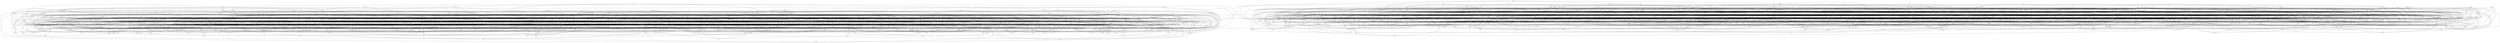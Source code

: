 strict graph Diagram {
qtf -- {xjk}
hqq -- {zqg,fhv,rkr,kgm,mfk,gzl}
xmp -- {bvj}
bph -- {tjs,cbv,kjp}
lxr -- {rpt,sht,ckx}
klg -- {clv,lql,lht}
sjl -- {ghv,dqv}
zfg -- {pql}
nzq -- {grq}
hmp -- {lsh,mht,zmq,xbt,qhl}
rfv -- {hth,jlj,mst,pkh}
xzq -- {pcj}
hmt -- {krb,dgp}
bkk -- {jsf}
pxz -- {spk,fxr}
pjc -- {vpl,sjk}
lvd -- {cnm,qzd}
tdm -- {qhm}
nrq -- {thg,qjf,dgr}
qgp -- {lgg,qnb,gcb,sbs}
zmp -- {xdn}
cjp -- {zzt,dtg,rvq}
tzd -- {xxl,szf}
rvc -- {gtc}
ztn -- {bsq}
jkv -- {vkn,tnq}
jss -- {prg}
htc -- {rhb}
jzx -- {qst,qkp}
zjj -- {thg}
xrs -- {zmt,rkr}
nxd -- {sdb,pxp,rcb}
tmz -- {xxl}
lzd -- {mbv,hth,llq,fvk,rgp}
nbp -- {dkz,lht}
nfm -- {kqz,kjp,xpc}
cfj -- {mnl,rlm}
lxj -- {pxz,hdg,bpz,zzk}
pmq -- {fbh,chq,xql,fdr,khz}
rhb -- {dvl}
bhc -- {qml,nvz,bzl,qkh}
frt -- {qrg,rtj,dcx,cnm,qkl}
grj -- {nqr,rpt,clp,qsr}
vqh -- {qhl}
dtm -- {kfx}
mgs -- {ksn,cbd,chq,jnt}
jpq -- {lcl,gxb}
ncz -- {lmh}
tkz -- {nnb,qrh,dgc,spk}
zfz -- {cmz}
dcx -- {jkh,kjd,htc,pgs}
jdd -- {klc,jmg,fzp,zkb}
jqz -- {hfz}
ncq -- {kfn,xbj}
gdd -- {bhv,kjd}
ldh -- {ntr}
gjq -- {rpt,nvv,mgk,cbx}
zkx -- {jbr}
vqj -- {prg,dlk}
kcz -- {xbt,dhq}
vcs -- {cpz,vpz,szf}
klh -- {gjj,rss,frx,gsl}
dmm -- {bkt,ftg,fbg,rfl,shq}
qrz -- {dlk}
nss -- {gnc,tsn}
qrt -- {mnf,trz,vlh}
jqx -- {rtr,lvd,ktl}
csj -- {mvp,rgh,srv,sxz,cqg}
cps -- {snh,jdr,nmr,czr,nfb}
sll -- {spv,lzh,mrj,sjz}
bld -- {bgj,qsr,xgm}
vjm -- {tzq,fcl,fbt}
jdr -- {tkr,hkr,nch}
kbm -- {zlx}
xcn -- {vrs,spf}
ndl -- {trq,bmn,jqz}
nvz -- {gjd,rlr,pgz}
hsm -- {dzq}
rbg -- {jhg}
rgh -- {lcz,pkr,jtn,tvs}
zzt -- {phl}
vkn -- {kkq,vhz}
kbl -- {ftt}
lpn -- {snt,spk,kpd,mnh,xrp,jqc}
bvs -- {tkn,kqg,jzf,vjp}
nft -- {bhq}
glf -- {sxv,cgp,sqb}
bqg -- {mqh,kqb}
rsl -- {kqs,krg,mmb,gql,kkq}
dzn -- {trb,zmq,rzs}
mhr -- {rtb,grf,bcq,lsc}
pxh -- {xrx}
csc -- {jkh,jpk,brx,tvm,cgc}
vnb -- {gcq,rvc,sfb}
jlt -- {pbd,grq}
gdk -- {lkc,flf,kvd,lds}
bmk -- {dzp,ncj,jkh,hzs}
svl -- {llp,sjz,pfp,xpm}
cxb -- {cxv,sfb,zbt}
qlb -- {jsp}
vkv -- {pcj}
knd -- {ttj,kzj,zmq}
tnt -- {jkv,tzd,bxz,bch}
fdp -- {hfg,rrq,fxl}
fhb -- {krp,vsp,mht}
mgd -- {zrq,pkr}
mtp -- {xzz,trb,lpb}
gcl -- {nkj,gst,njc,fcr,xrn,mzp}
pjk -- {ttj,mnh,dtg}
pts -- {sjk,dxr,hkx}
qlm -- {hsv,hnv}
zrr -- {fqh}
rkz -- {xqg,cxf,jqp}
nml -- {gjc,ncq,ngm,hdq}
zpv -- {zkx}
rtv -- {vpz,rlm}
nkk -- {clp,mrn}
rxm -- {tdl,vhq,vqh}
cjs -- {kcc,rsl,nhh}
scc -- {cjv,bbk,jpk,vpz,xmx}
nct -- {rhp}
xvd -- {mqn,dht,tvh,kxz,rxj}
kth -- {snl}
trl -- {bqd,rrs,jgt}
ksn -- {nft}
bhb -- {ncd,bxk,qsj,rtj,qtz}
sfj -- {zqx,vgp,mgk}
xdf -- {ccc,fgt,rgp}
dkh -- {vzm}
mmc -- {vxm}
hmd -- {klp,rdj,kjm}
djd -- {fhf,cqc,xxl,rfm}
sql -- {tkj,drb,rhb}
lzm -- {ttt,bhv,dtm,lbm}
mrj -- {jnv,krz,qll}
bmf -- {hls}
mkf -- {kqb,psb,fff,dkp}
bxz -- {hfq,ckt}
ltx -- {sfn,hmt,xmv}
vgc -- {tbs,xjk,nrm}
rps -- {gtj,lbm,qzx,jvt}
dzb -- {rfp,bpv,dbj,dtg}
qjc -- {psg,zfz,dzq,hfp}
bns -- {ccr,jkp}
tdh -- {bqm,jtz,nnc,brh}
pxd -- {mpq,nmq,tzd,hfg}
jvt -- {lhr}
rmd -- {rjf,hgz,zgd,ckz}
spg -- {gxh,ltx,rhb}
dhp -- {vlg,ppt,gnn}
tnq -- {fld}
vhj -- {dsg,ckh,nrk,rmc}
gqb -- {mbr,pmd,qtk,rzg}
gzh -- {gcm}
dht -- {sdm}
hjg -- {jcr,fxx,rdj,xfm,llf}
kff -- {bnl}
rpq -- {nkc,tdp,dks}
smh -- {mpn,lkh}
gnn -- {mph,rxm}
zzn -- {plq,bcc}
str -- {csq,xtk,gff}
lgg -- {xdj,lsc,mkt}
qfn -- {gxh}
xzg -- {zpm,tnn,vmc,bkd,qkj}
gxd -- {rbg,qtz,mjc,vzp}
vbc -- {sxj,cgn}
fkm -- {xrx,tnt,sqg}
dgv -- {tvg}
dfj -- {xqg}
vmb -- {vdn,tjs,kdc,lkh,hgt}
gjc -- {vpl,prg,nrq}
tcx -- {drg}
sgd -- {plm,jsp,vrs}
kjn -- {vjs,pbx,jnt}
njs -- {szx,vfq,gff}
xbm -- {lbf,ftg,ngm,zgv}
ksc -- {ggp,mjz,cpt,llx,ljk}
zmz -- {ljm,ddv,gbl,cgc}
jpz -- {bkb,drb,vgs,hkc}
vpz -- {ntr}
ptb -- {bln,xpf,crb}
tns -- {pbd}
tvp -- {fdh,kvm}
mkt -- {kck,ntv,ksl,gcs}
dkp -- {fff,bxg}
bbs -- {slm,tnn,cmr,fhq}
tph -- {tzs,zpm,rmf}
mph -- {zqx,scz,sxj,zjj}
djg -- {lnn}
kvg -- {zkj,xrp,ktv}
rgv -- {vgv,cmg}
kzb -- {rqk,clv,csj,mhx}
chf -- {bvj,lhp,nct}
bln -- {zfj}
dlv -- {tqp,jqv,xjz,rbz}
mbh -- {fbt,mlf}
jmg -- {lpk}
dcm -- {rxv,mpn,zfz}
qqt -- {sgp,cnm,brx,drt}
gzg -- {zqn,gxb,gjj,qpz}
fdh -- {frf}
fmx -- {dqt,rzb,nzc}
jnf -- {ptr,mjb}
mhs -- {ffr}
ltn -- {lzv}
vpn -- {rtv,jst}
qqp -- {fhq,pjc,zpv,hpf}
txt -- {kbm,snr}
dpv -- {bld,ggl,pdd,qsn}
jpk -- {blf,jsp}
gzl -- {tqz,sgd,vbn}
xxn -- {mrr,tjs,jbf,lkh}
pll -- {vck,jnq,vjp}
qkh -- {vls,hsd,hxj,ktg,mff}
rxl -- {kmz,qtk,pxh}
jrh -- {jtz,vls}
pnl -- {mbr,nrm,rrq,mfh}
hsb -- {hfz}
nhc -- {spf,bbk,rrt}
gcv -- {tcx,hmt,lln,bjh}
bgd -- {zlx}
rms -- {rbg,fxf,blf,mlc,spg}
qbx -- {vgj}
zkh -- {qsr,lsh,xbt,qcm,ncz}
mmx -- {rtj,xql,bcc,xgl}
gkz -- {gnc,zqv}
jsg -- {fts,mds}
qjf -- {psh,jjt}
lbf -- {nsq}
htl -- {nlv}
ttb -- {ckb,dvl}
xjc -- {pxh,rfn,jqv}
krg -- {zvm}
zct -- {kfq,xtv,qkh,fkp}
hvz -- {tgn,plq,vcn}
jbb -- {clp,fgt,ssv}
qrh -- {lmh,rns}
gns -- {nsr,gqb,mqc,htc}
fxj -- {djc,zfj,dfg,grn}
rpt -- {cpt,cbj}
zrh -- {hgl,hgr,dbl,zvv}
dhh -- {tzs,qbf}
dkz -- {tzt,xtf,qlb}
gbn -- {fxr}
trj -- {rfk,vjl}
qfm -- {mkb,bqm,bch,tqz}
nfk -- {kbz,bsq,hpk}
sxz -- {hqb}
drz -- {vlt}
dbs -- {kzz}
bcg -- {qdp,lhk,zjq,jsf}
psb -- {cmz,ltn,fch}
kjh -- {dsf,xdn}
flg -- {dqt,kbm,xsg}
lpf -- {lhl,sdb}
gbl -- {rtb}
ljm -- {zrr}
htp -- {zts,fts,jsg}
xzf -- {gcm}
zhr -- {klp,dmp,vbv}
dkm -- {dvp,psb,plv}
pbg -- {xmp,zkx,ncz}
ptc -- {fdh}
lll -- {mdc,qtk,ssh,gnb,kcc}
tdp -- {nsr,vbv}
bcd -- {mkl,sht,sxj,nsb}
zsr -- {flh,rhp,xbg}
xcj -- {rfl,zdj,hfp,dfm}
zrg -- {khp,czj,shj,xmg}
dhq -- {xpc,npr,lpb}
tgl -- {vkv,zpv,rdl,rzb}
pdm -- {zmj,xqg,bpz,qkj,vjp}
rkv -- {lcz,fdr,rfn,bfg,hqf}
pzq -- {ndl,zjj,ltn,ggl,rmf,lpd}
htb -- {mds}
rqn -- {sjz,bgr,crr,zqx}
dgp -- {kbz,cqc}
mnb -- {rtb}
dtp -- {mvc,jfk,ttv,jck,zzt}
rsn -- {cnh,djh,hsb}
ngm -- {nss,qmn,nks,ccc}
jcr -- {fdd,vzm}
qml -- {hzs,mkq,vkn}
kqs -- {fxx}
pbf -- {bln}
dtk -- {gbn,vtd,vlx,klc}
fph -- {mlr,pcj}
gqk -- {fdd,vxm}
jmv -- {mmc,ttt,qbx,trl}
nfh -- {sxz}
vbn -- {gqz,nrk}
kjm -- {hzs,jvk,kqs}
dsk -- {tns}
jfn -- {krp,qrh,pdd}
mbr -- {gfq}
xmx -- {vsv}
svj -- {nvv,ntq,vxl,gtc}
qdc -- {ntv}
dtf -- {qjf,cbm,mlf,qlm,ggl}
fbh -- {tmt,dqc,vrf}
szx -- {qzk,chq}
hxj -- {ldh,rmc}
rzs -- {mjz}
kgc -- {blf,dqc}
rbz -- {zvm,sbs}
nrn -- {pbg,mpc,vks}
nnz -- {bxk,rmq,bzl,mxq}
gmb -- {glb,jfk,bvj,cpt}
nnc -- {nhh}
khp -- {cgn}
tzq -- {tfp,ffr}
mnf -- {pjc,hqs}
vnr -- {pkh,phl,ccc,vtd}
pfp -- {qlt,tzs}
vsp -- {rjb,zqn}
xfm -- {fvn,xfb,tkj}
vqt -- {rkz,gpd}
nrk -- {rkf}
qvr -- {fvn}
ccs -- {qms,lhk,bhz,jzq}
qnr -- {gbn,bzk,gfs}
rrr -- {tmz,rsl,ckh}
rqv -- {bgb,ckl,chk}
pbq -- {xpf,sxz,qrm}
jbj -- {mkm,ths,rbz}
xqh -- {rmf,prs}
qmn -- {dlk,jnq,kpd}
jbr -- {ckm,kqb}
zrp -- {jzx,lck,lzs,mzv,clm}
rmq -- {hmt,htp}
mzr -- {psk,dhg,tpl,xrr,qrt,nsb}
lsx -- {rjb,zqn}
qrn -- {hsf,vfj,bxh,smj,knx}
tsf -- {tvp,tvm,cmg,vbn}
tvg -- {hqx,nlv,tzq}
txn -- {cbd,ntr,ztn,hst}
klc -- {vqz,dlk,lzf,cfm,tsn}
brx -- {ctz}
pxp -- {xzq,nsq}
brv -- {fvs,lqf}
rhs -- {qgx,mpv,tzt}
cqm -- {plp,gzn,qbf,tvt}
tbf -- {fdh,qvr,ptr,hpm,mhk}
qfk -- {sgf,skp,tjs,rhp}
qzx -- {clv,tmt}
fvs -- {hhv,rtj}
rpp -- {qbp,klx,sfb,gnn}
tjj -- {lcd}
hkx -- {nkn,kzz,zfz}
txf -- {dzq}
vts -- {plm,zts}
xls -- {vkv,zvn,lpf,jnq,pkl}
rss -- {lpf,qvn,lqj,dhh}
xgl -- {znl,pxm,dks}
bzl -- {nhh}
jlj -- {htl}
hgz -- {hfg,kcd,qfd,hgc}
gqz -- {lhn,npj}
qfd -- {hqb}
xcd -- {ddv,rrs,pzm,qfn}
csq -- {bsq,rtr}
xmh -- {nhc,ncd,dmp,zjx}
ffq -- {ggr,xrp,pcz}
dsg -- {gql,tvf}
zvn -- {phl}
lxv -- {bhz,lcd,hqx}
xqd -- {rsv,pbx,mbr,szj,pvn}
crb -- {zmn,xjz}
bzz -- {kkn,fpc,cjs,znx,bjh,nhh}
rqk -- {xpf,frf,tfh}
jxq -- {kbm,rqg,gpr,nrn,gzx}
bkg -- {srr,rbb,zfg,cxf}
mcd -- {jqp,jbx,lbf,zkx}
hgg -- {tvh,rdl,xsq,fll,hnv}
chb -- {kbt,kck,vls,hst}
xpn -- {djh}
btl -- {xsg,nmk,vjf,pfp}
pxm -- {bnl,hqf,brh}
lmn -- {fcl,lsx,lxj,ktv}
jkp -- {sdb}
pkl -- {kzz}
jth -- {gvf,gqk,plk,mkb,rhs}
dzk -- {lzp,nnb,pql,xbg}
pkh -- {dlk}
scz -- {frx}
qpp -- {krg,xdn,vdd}
ffx -- {dgp,bcx,qst,grn,qfj}
trn -- {nmq,mzj,mgd,pbk}
gzv -- {lsh,vxr,hfz}
gzx -- {kmb,qhz}
bsj -- {vmv,gvn,ldh}
rls -- {vfb,ssh,nbp}
vcm -- {nnc,tzt,zqg,hkr}
zrk -- {khj,nqr,jqp,zjq}
rfn -- {gzh,hfg}
ccp -- {zmr,xxx}
vdt -- {smh}
zvq -- {ksl,fbj,vzr}
rdv -- {ljm,ctz,nsr,kdq}
qdq -- {zzl}
jlk -- {nlm,fqh,xfb,pzh}
tpz -- {kdt,hlz,plq,tvm}
dgl -- {zjj}
mqn -- {sht,jqz,jrs}
bnl -- {dfg,tck}
zbp -- {xpc,mvk,hsf}
fxp -- {mhs,fhb,lsx}
glb -- {svj,fcm,mjd}
pbx -- {trk,plq,plm}
zqv -- {qvn,qdp}
mkp -- {mjb,knl,kvh,dlv}
zkj -- {svz,dqt}
zdj -- {zqn,ccp,bhz}
kqf -- {kbt,mpq,rls,drg}
hbn -- {qpp,nfb,vjr}
ghz -- {lfq,krp,ckc,nmv}
fzb -- {qtv,kqs,xjc,fxr}
hrg -- {cgn}
zgv -- {zmq,zlx,zck}
qtp -- {zkr,tjj,ltn,lsf}
kfk -- {jcl,bcc,lfx,kkn}
sfv -- {lvd,xmz,vjz,bgt}
jtn -- {hxj}
nlv -- {mqh}
ndg -- {gtc}
krn -- {krp,qrh}
zjt -- {dvk,pks,zqv,lhd}
flh -- {bsf,xpc}
mpk -- {cjv,njr,kck}
lzp -- {qsn,jjt}
qxq -- {dzp}
grn -- {qdc,vgs}
tsn -- {rlh}
jsn -- {bph,sdb,xgm,ctq,hqx}
hsx -- {qvr,fhf,qqn}
xjk -- {rbj}
zxn -- {vjm,thr,mjd}
kxz -- {rbp,dfm,dgr,trq}
lsf -- {rrd,dbj,mlr}
frr -- {bqd,mln,fxl,tgp}
spv -- {pmh,jrs,rfk,zlv,rvc}
qkt -- {ptl,mzv}
ctq -- {lhl,trz,bmf,bts}
ljk -- {gcp,nqx}
ncb -- {kpd,lhm,mcf}
rqt -- {tnx,dgc,jzq,thb}
zdp -- {zvn,kvt,bsc}
xrp -- {qdq,cxf,gpb}
rrc -- {frx,vmg}
vdm -- {vbv,xrs,qrm,qkp}
mst -- {vnb,mkl}
fch -- {lpk,rcg}
fxn -- {qgx,ptz,gcm,qfn}
bbp -- {lcl}
jzf -- {cck,rvc}
qng -- {dqf,ghj,zrp,kth}
dxr -- {bgd}
ngj -- {jkp,jjg,cpm}
hgl -- {rrt,ksn,slh,jhz}
nrm -- {xdj,fts,plm,kfq}
vgs -- {nmr,pbf,gqk,bqm,ths}
xrj -- {jsc,pvz,fch,jsz}
fbn -- {tmf,fxj,nmq}
jqc -- {njc}
qmt -- {qnb,fxx,kcc,vfb}
xnf -- {rsq,jbr,gpb,ksc}
tvh -- {tjj}
npj -- {gzh,bcq}
nmq -- {pkr}
hkc -- {lln}
tlq -- {npr,thb,knd}
pfj -- {bpr,jdr,gtj,kvh,szl}
vtp -- {thg,jlj}
vhz -- {znk,qhm}
txl -- {vjl}
hxv -- {mnj,vfm,vvt,tvj}
zjq -- {bbp,snn,srr}
ckc -- {vgp,mpn}
lzg -- {cfj,klg}
bpv -- {vsp,cbx}
cbj -- {fpv}
mgk -- {lcl}
sqg -- {kck,tkj}
lds -- {zgv,nxg}
sjf -- {qqn,gzh}
dmr -- {gff,kdt,dks,nbp}
jbf -- {phl}
sgn -- {bcx,dsr,krg}
nnb -- {pks}
pzk -- {cgc,bxk,qst}
tbs -- {vzb,rpq}
vqq -- {lgb,dgg,ncj,vxm}
lqf -- {zrq}
xxf -- {kgv,qjc,vfm,fff}
kjb -- {krp,qlm}
vbv -- {ckt,rfm}
bbk -- {psj}
bxk -- {drz}
lzf -- {gdc,kmb}
ghv -- {rlh,vhq,ncn,bqg}
brh -- {ffz}
cxf -- {dfn}
xxb -- {kkq,jsp,fxx,bch}
drg -- {hhv}
vgf -- {cbj,ppt,kqb}
jfs -- {drz,szx,cvx}
gcn -- {fbj,mfh,bpr,gnl,ttb}
dtj -- {mlf,zxn,hgt,vjp}
fzp -- {knx,dqv,qdq}
xtv -- {hlz,hpk,rrq}
kbj -- {rtj}
bjs -- {nmb,tdl}
kcc -- {cqz}
jlf -- {klx,krq,mcf,fbg,crr,vpl}
fhx -- {jnf,rrq,rgv,pvn}
rxq -- {fcm,jqc,nmb,cbm,vgf}
ffr -- {zfg,jgc}
lvf -- {thl,ncj,lzg,jtv}
ltv -- {xtm,xtl,dgl,jnq,hrj}
gvp -- {npk,lds,rxm,zxb,cbv}
tkr -- {jtv}
hmx -- {qzp,hph,fhq}
xjs -- {zbj,fqh,hvz}
rxj -- {jjt,xbg,bsf,fff}
hhd -- {hsb,ffq,txl,vvb}
jkh -- {fgq}
qsj -- {fnj,mpk}
vfn -- {llt,trr}
zxb -- {spk,rqr}
qts -- {qkp,kth,pxk,kjh}
czz -- {ncq,zxb,nzg}
bnj -- {gnl,srv,cgc,vfl}
slt -- {zfz,mkd,dfj}
dfn -- {vxl,zpm,qmh}
rfp -- {sdm,gzn,xbg}
kss -- {kjn,dkh,trk,hht}
gnl -- {clm,nzq}
ldd -- {lqf,vpn,fbh,tvp,pzm,lxs}
trz -- {npk}
dtg -- {zck,kzj}
fgt -- {hrg}
xmj -- {btc,dkm,jfk,jln}
djz -- {frx}
vzb -- {ffz,lnt}
qzr -- {djz,bkd,jzf}
bbh -- {qvn}
xlz -- {zhr,mmb,mkb,xcn}
pgs -- {hsd,xzf,kgg}
hnq -- {ljm,kck}
nch -- {zrq,gbl,krb}
lxs -- {mjb,szj,rmc}
mzp -- {dgr,xlr,dgv,hsv,qzr}
npp -- {tvf,ldt,tqz,txc,scc}
rfb -- {cck,bsc,vqh}
fmd -- {jzq,fpv}
njr -- {nzq,srt}
brq -- {zqv,jrs,hls,kpr}
rdj -- {skx}
kgr -- {grf,tgn}
clt -- {mzq,bpr,sgd}
fcl -- {hnv}
xrn -- {snr,svz,ggp}
lsc -- {jtn,pvd}
jst -- {qhm}
pmd -- {zgd,mpk,dfg}
snr -- {bsc,gbn}
kgv -- {cqp,rbk,dgv}
rbr -- {thb}
dzg -- {bxh,dzq,xpc,tsn}
czl -- {jdp,qjp,pxd,ptr}
cdf -- {blk,psg,xqh}
mkb -- {mgd}
hdv -- {vjf,ndg,cnh}
gsl -- {hvf,cxv,hmx,fph,qsn}
qtk -- {mpq}
fff -- {lhm,lzv}
vzr -- {ttt,hpk}
rlr -- {gjd,szj,dln}
jck -- {vck,jzz,xdg}
gcb -- {xrx,tvv,ksn}
bmn -- {trz,thr}
hhh -- {pcz,cpp,lzp}
ccf -- {hgc,ltq,mpq,zgd,kdd}
bqv -- {pbd,kjd,zmt,zvm}
psv -- {tph,prs,tlf}
zhm -- {djh,zbt,zrl,vqh}
rdd -- {vvb,bsf,qhl}
rfk -- {gbn}
sjz -- {blk,rjb}
kzc -- {hrg,pks,xmr}
qst -- {gff}
ppr -- {hrl,vfb,bpr}
kbt -- {dvl,nfl,ztn}
lrv -- {rxv,hfp,bgd,nnr}
nqr -- {zzt}
knl -- {hrl,xjs}
qtv -- {nmr}
cmr -- {scz,djh,rvq,dcm}
hmv -- {rtv,njd,vqv}
ccc -- {tnn}
vlx -- {bts,qvn,njc,skp}
qzp -- {cbj}
hzs -- {xmv}
lmh -- {ndg,hnb}
gvf -- {gcs,xfb,mdc,blx}
vtf -- {rxh,gff,gvn,kvm}
lzs -- {ptc,kgc}
pmh -- {mpc,tjj,trj}
hhz -- {psv,dhq,nvk,nnb}
dhb -- {jvk,lqv,bvl,nfl}
lkc -- {djp,cck}
ksb -- {pvd,gxx,znk,gvn}
psh -- {xrr}
lst -- {kdt,blf,trk,cjs,gxx,hqg}
kvd -- {hck,btc}
hrj -- {lqj}
vjf -- {gcd}
vfl -- {gcb,chq,htb}
mkl -- {sqb,dtg,jbf}
bkv -- {tvv,fkp,vpn}
nlb -- {pbm,zgd,pzk,znm}
rzr -- {hgr,bgn,kgr,pxk,jnm}
nmk -- {vsb,cmz}
ccr -- {srr,psh}
ctn -- {dtm,mbq}
jhg -- {brx,rfn}
vhs -- {rdj,hhv,lhn,ptc}
xkt -- {fqh,fxf,grq,bpr}
dbl -- {hhv}
vlt -- {gjd}
jjn -- {vpg,krg,mxq,lgb}
vkg -- {kmk,sjk,vfj}
bcx -- {lhr,tzt}
mjd -- {tdg,ppt,jmg}
gpb -- {pxp,bgj}
hfk -- {nfd,brv,nft,gff}
trk -- {jhg,rjc}
xtk -- {gqz,qlb,mkm}
qjp -- {bcq}
rjt -- {rrq,mpq,stl,vgj}
tvm -- {drz,xtf}
vfb -- {ckb}
bnk -- {srt,jqg,gps}
dhx -- {jzq,szp,fvk}
xkm -- {cqz,kmz}
vjq -- {vmv,ckl,zrz}
krq -- {srr}
nzg -- {zrl,ncn}
zxh -- {znx,kdd}
pzm -- {kbj,pbq}
txm -- {dkp,bbp,hls,qlt,rsn}
fdf -- {cbm,gzn,gjc,hth}
czj -- {gcd}
gnb -- {zrq,sgd}
zlv -- {kqb,ddl,lhl}
qll -- {spk,gcp,dhp}
vzp -- {hht,xvb}
vcn -- {gbl}
vrm -- {mcf,rlf,mvk,mpn}
bdn -- {flf,jgc,gcc,hfp}
rvt -- {vfn,ncn,zgr}
jdb -- {mhk,tnq,nsr}
xzs -- {zmr,trr,pkh}
mqc -- {sfn,pbm,jhz}
thl -- {zzn}
fhq -- {rjb}
cmg -- {zvm}
mbq -- {jpk}
zhf -- {plv,xmp,gcc,bxg}
gfq -- {sgn,fqh,mmb}
vmv -- {fxx}
vmc -- {mgk,tlq,ddl}
vxr -- {kqg,ccp}
qgx -- {tck}
blk -- {lzv}
gjj -- {xzz}
cnr -- {bts,dbs,gbn}
xpm -- {qcm,cqp}
szv -- {rlm,xtv,znz,lmf}
rkr -- {bgb}
vlj -- {nsq,xpm,dzn,lhp}
ltp -- {fpc,mbq,tmr,rmq}
nnr -- {nmp}
vqk -- {psj,xpf,kcc,hgr}
fzj -- {vpl,hlt,jpq,czj,cth}
lnt -- {gkr,vbv}
vlg -- {fxr,sfb,bxg}
rhp -- {lbf,smh}
hvq -- {clt,cxl,zxh,vzr}
tvs -- {vcd}
dnf -- {qbx,frj,vls,bnk}
vgp -- {nsq,qdq,gjj,mkd}
fpc -- {qhm}
hqs -- {xqg}
tfh -- {szl,jnf}
qgt -- {nct,dft,cgn}
hfs -- {htl,vxr,hrg,gkq,vtp}
thb -- {vkg}
xrg -- {vzr,zrz,cgc}
mcb -- {blx,tdm,xrg,zvm,tcl,npj}
rhd -- {nfm,mhs,tnn,rcg,ttx}
hvl -- {rss,rrd,qvn,xts}
qph -- {vfq,pbm,nzq,qkp}
nfd -- {rjc,ffz}
nsb -- {fhq,xrr}
cpp -- {gnc,vdv}
zcp -- {trb,fll,ftg,pll}
llp -- {xbt,tzq,qdp}
dhg -- {qhz,cbv,fbt}
jxx -- {vsv,qhh,vhs,kqf}
ksp -- {gqb,vjz,vlt,ncd}
snt -- {gzg,tph,jss}
kgg -- {frf}
qrl -- {tds,jlm,dkx,bdn}
szp -- {npr,pql}
qhz -- {pcz,mlr,sjk}
vrp -- {ftt,htp,pbm,hnq}
kdc -- {rdd,smj}
mhv -- {vlh,qcm,bvj,qlt}
pvm -- {llt,dvk,ggp,dzq}
ctr -- {nmp,glf,rbr,jmg,xxx}
klv -- {vdt,sxv,rlh,vtd}
sns -- {qhm,hqg,znl}
gxh -- {vpz,qtv,hfq}
khj -- {djz,fcl,xxx}
kkq -- {ckt}
kvt -- {dfn}
nlm -- {sql,kdd,ths}
mnj -- {xpm,qmh,xts,llx}
vng -- {kbz,gvn}
gps -- {jvk}
bth -- {hdv,ksc,hqs,mst}
xzz -- {xbj,xbg,vtd,qgl}
ldt -- {jdb,zjc,kbl,ckl}
jnt -- {tkr,xmz}
lkg -- {clv,bkv,qkt,tqz}
hth -- {jss}
rzg -- {cqk,qtk,tdm}
nqx -- {kpr,tnx,xzq}
dfh -- {gcs,kgc,fqs,mjm}
nkc -- {bcq}
tvv -- {qtv,xxl,nfk}
hgr -- {hqb,njs}
djh -- {ltn}
glt -- {txf,ffc,lkh,rfp}
plp -- {jbx,vsb,zfg}
zpd -- {shc,xdf,kdc,pkh,fxp}
bgl -- {pkr,ztn,qhh}
ddr -- {cjv,ftt,kgc,zvm}
hdz -- {qrz,qzr,kqz,zsj}
rrg -- {vvt,slt,lcd,sdb,gtc,hrg}
nxc -- {zrl,hqx,xsg,xbg,xmg}
tvj -- {nlv,shq,dvp}
rjf -- {ztd,ttt}
mdb -- {hnb,tsn,bqg,jln}
xdg -- {zfz,vxl}
tfj -- {lxj,pxp,zln,sqb,jbb}
fgq -- {kdq,fkp}
fvk -- {xpn,ckx}
srr -- {rdl}
jjg -- {bpv,nkn,xsg}
rrs -- {kth,dkh}
mfh -- {drz,jdp}
mzj -- {qvr,zqg,znl,kdq}
npf -- {qzd,ckh}
vrf -- {vhz}
rlh -- {kzj,lrs}
gmv -- {ksl,ssh,brh,xcn}
jtz -- {zmp}
qbp -- {vdt,mhs,qbf,hpf}
hpf -- {lcl}
drh -- {xts,ckx,dqp}
bzk -- {jbr,kjp}
chk -- {zxh,krb,bvl,rjs}
kfn -- {xmr,zzl,dgv}
mpv -- {ljm,txc}
lfm -- {hph,mpn,hbr}
slh -- {jvk,rjc}
gpr -- {bxx,bgd,gkq}
bkt -- {mbh,bxg}
shh -- {pcj,sht,jck,fxq}
vcd -- {fbj,lck,gjt}
dsq -- {nmk,cpm,rxv,zkx}
hck -- {sxj,vqh}
rpb -- {dck,fld,rsl}
xts -- {jqp}
dkx -- {hqs,tnx}
nzk -- {xkm,vcm,nvz,fhf,mhk,sqg}
fbg -- {qmh}
vdv -- {kzj}
zqg -- {xmx}
zzk -- {ckx,pkl,ncz,rsn}
sfb -- {cpt}
bqd -- {xvb}
zmt -- {kdq,bch}
rbj -- {qjp}
lhp -- {lfm,nkk,ggr,fch}
fxd -- {mrn,bhz,sfj,cjp}
gmz -- {fdr,qsj,zrr,kfx}
qkp -- {nfh,bqm}
pns -- {kqr,xlr,qkj}
fbv -- {bkb,gxd,szf,kfq}
cvx -- {qrg}
mhx -- {szx,bvl,dql,jgt}
rfl -- {krq,cfm}
tnx -- {jsf}
plk -- {mmc,jgt}
tcv -- {qpz,bmf,lqj,ckc,rbk,llq,djg}
cxv -- {ncn,rsq}
clp -- {jgc,fbg}
hvs -- {plm,gjd}
vlb -- {txt,nkj,llx,hph}
zrl -- {gcq}
gcc -- {hsv,qsn}
cxl -- {kcd,rhs,zfj,bjh,qzd}
qmh -- {qlt}
jhz -- {gps,vrf,qtz}
dgg -- {mdc}
jbg -- {czz,rbr,gbn,rbp}
zvk -- {xrx,tmz,tbs,ttb}
kdd -- {hfq}
gkr -- {qzd,qlb,pxh,sfn}
jbx -- {pxp,lpb}
krz -- {gkz,njc,dbj}
dvc -- {gtc,txf,prg,flh}
cqk -- {cqc}
crx -- {zvm,pbf,tkj,fjg}
mrg -- {xxd,psk,sdb}
hgt -- {prs}
xjz -- {lhr}
knx -- {sqb}
fbj -- {zrr,dck,fdd}
kmz -- {pbf,vmv,fxf}
kvz -- {szl,ztd}
png -- {spf,xzf,jfs,hsd}
mvk -- {bsf}
nfl -- {gzh}
czh -- {bln,slh,rjs,mhr}
lvk -- {hnv,kbm}
ddj -- {txc,gjt,lln,dqc,hpk}
dhl -- {kzz,vgp,fmd,dvp,cbv}
dqf -- {lgb,rtr,mds}
lpd -- {kmk,hdg}
grf -- {zjx,nms,lht,mdc}
pzv -- {lst,kjd,lsc,qqn}
fms -- {qbf,kqp,gnn,lxj}
ckn -- {dhb,rtb,csq}
tcl -- {jlt,cnm,cgc}
gjz -- {gdc,jzq,kqz}
pbm -- {lbm,zmn}
nkn -- {mbv}
tgn -- {gps,npf}
gzn -- {crr}
xxd -- {frx,hrj}
ntq -- {rdd,dxr,rrc}
hkh -- {qdc,xtf,hqf,xqm}
bkc -- {hmv,cbd,vgc,frj}
dlr -- {hbn,gcn,ckb,drt}
lrr -- {hpm,npf,qrg,fdp}
qqf -- {gtx,dql,bln,qsj}
vqv -- {tdp,dfg,lgx,vjz,gdd}
csb -- {rmc,rrr,jqx,dln}
snh -- {lhn,cpz}
slm -- {hrj,dvk,flf}
hvn -- {lln,dfg,ndk,brv}
snn -- {gcp,nlv}
fdr -- {kgg,vng}
vjr -- {rbj,rlm,kmz}
qms -- {rhp,zlx}
kqp -- {rzb,gjc,jkp,psh}
bgn -- {qml,nps,clm}
mrr -- {bgr,vhq,thr}
fcb -- {lxr,jfn,pkh,qpz}
klp -- {fhf,sbs,jtn}
qvm -- {ldd,mnb,htc,ctn}
bmv -- {mkm,rsv,hvn}
qzk -- {qdc,pgz}
hrl -- {dzp,rfn}
zmj -- {bbh,qdp,blk}
gkq -- {kjb,szp}
gtx -- {qzx,mnb,cvx}
vdd -- {zjc,xfb,tkj}
zrz -- {njr,mmc,lht}
hhv -- {qxq}
ndk -- {cqk,mjb,bvl}
cfm -- {klx}
rbb -- {ckm,krq,nlv}
fhv -- {jtv,ksl,ltx}
dvp -- {gxb}
tjb -- {rbb,flg,zmr,fpv}
mcf -- {jgc}
fcr -- {bhz,mhs,vfn,bkd}
gzj -- {znz,kgr,nzq}
mrn -- {pdd,gcd}
rlf -- {bkt,qgl}
nxg -- {jjt,hdg}
lqv -- {kkq,xtf}
mth -- {kff,qqm,hmd,krg}
fxf -- {drb}
dsr -- {ftt,rfn}
kpr -- {tqn,jqz}
npv -- {jrs,tfp,dhg,gzv}
bkb -- {lzg,tbf}
dqv -- {gtc}
qrr -- {lhn,hgc,lsc,xmz}
snl -- {qhm}
ckb -- {rjs,rtr}
xxc -- {jkh,pgz,dsr}
qzh -- {kgg,zmp,rgv}
shq -- {nmb}
vds -- {xsg,txs,ncb,nzc}
cpz -- {clm,gvf}
llx -- {ngj}
stl -- {shv,jst,jdp,nps}
gcp -- {cnh}
xbj -- {jln,jgc}
cjr -- {bmv,gjt,zbj,ffx}
mps -- {nss,ktv,nct,rvt,fxr}
zbx -- {zkj,zpv,vqz}
znj -- {xzs,txl,gpz,hqs}
dnl -- {lpb,pks,prj,khp,kvg,zgv}
dft -- {gdc,sjk}
vxl -- {kbm}
lsl -- {rbp,hgt,hpf,lsh,djg}
kmb -- {hls}
klx -- {trb}
vfm -- {qsn,npr,rns}
lgx -- {gjt,nrk,jsg}
tkj -- {bsq}
xmg -- {fxq}
szf -- {fld}
rkf -- {srt}
bcq -- {szl}
prb -- {knl,xxb,qgx,dlv}
lvr -- {smh,jsf,rzs,ggl}
txs -- {bgr,vvb}
grd -- {dfj,kzj,bjs,nkn}
lql -- {vrs}
mvp -- {hzs,sns,tck,mpv,fnj}
dvn -- {nnr,shj,jqc,dqt,nmv}
vck -- {pjc,zsr,pkl,vtp}
ddc -- {nfh,tvs,slh,krg,fpc}
nmv -- {thl,tqn,sht}
fqx -- {jqp,vmg}
fzl -- {rcg,gcq,cth,vtp}
fjg -- {rkr,rsl,kkn}
tgp -- {xtv,zvv,fqs,cqc}
rxh -- {zvm}
jtq -- {pxz,pjk,dhp,vmg}
nvk -- {zdp,vtp,lrs}
bft -- {fvn,tmg,lqf,jbj,dmp,ctz}
hpn -- {ghj,nmr,kcd,csb,vlt,dsk,htb,srv,pxm}
rfm -- {xql,gcm}
xrr -- {dfm}
vgv -- {ctz}
znx -- {kvh,txc}
gtj -- {zgd}
hsf -- {dkx,jjt}
cqp -- {rmf}
ffz -- {mzq}
cdb -- {hsx,drg,pbd}
zrx -- {prg,rgp,mrg,jln,pll}
rzn -- {mnb,xfz,vjr,fsl,kjh,fkm}
qrj -- {hsm,ttv,cqr,zzt}
mvc -- {qkf,ljk,xqh}
vvb -- {vjf}
tmf -- {vgv,qfd,clm}
nxj -- {jst,vjs,hzs,hhv}
kbg -- {lrs,tnx,hnv,qgt,pns}
kqr -- {vgf,shq,gkz}
gxx -- {fld,mln}
jqg -- {zrq,xmv,qxq,vpz}
ftg -- {shj,rcg}
sgp -- {vzb,tvf,jlt}
lkz -- {dkh,chq,rjf}
vmq -- {xfb,srt,gxx,kck}
nms -- {vjz,hfq,vpg}
ggr -- {thg,tvt,zkj}
bxx -- {bkk,xxx,fqx}
njd -- {pbd}
dcs -- {qhz,glb,bmf,hls}
rpl -- {nxd,rbr,vdv,cck,hnb}
pkz -- {vtp,rhd,zbp,hth,xdg}
ttx -- {bvj,lzv}
zrd -- {djp,tlf,mqh}
kjp -- {mbv}
vxm -- {bhq}
ltq -- {mln,nnc,pbk}
ktl -- {bhq,tmz,dbl,qrg,njd}
blx -- {zbj}
prj -- {bts,xxx}
sxv -- {bzk,nmb,rbp,vfj}
hkr -- {xxc,bxz,mgd}
vzm -- {gcs}
bxh -- {hfz,sdm}
sxg -- {crr,khp,zqx,vsp}
bfg -- {ckt,xrs}
rng -- {cnr,lnn,lzh,vnr}
chq -- {rkf}
rvq -- {bkd,gdc}
qhr -- {mlf,gxb,vsb,vkv,vqt}
mzv -- {qxq}
dnq -- {xpn,nmp,thb,qjf}
mjz -- {jnq}
zkr -- {zzm,fpv,vsb}
ljf -- {jpk,qkt,gbl,fqs}
qpv -- {ppr,hxj,zzn,vjs,jrh}
mkq -- {dxx,sjf,bgl,svs}
qkf -- {gjz,vsb,vvt}
sfm -- {vjl,dbs,lrs,czz}
jzm -- {jrh,zmn,mbq,scc}
nmg -- {nnz,xjz,dln,lht}
tdl -- {svz}
dzq -- {thr,zzl}
vpl -- {bkk}
psj -- {mzq,qtf}
rgl -- {fbn,kff,qbx,shv}
bpz -- {sgf,vjf}
xqm -- {ptb,gql}
zln -- {jsf,tvt,bvj}
krp -- {rcg,vdv}
jqv -- {crb,ldh}
djp -- {dzq,vqz,gfs}
vxh -- {jvt,dck,vbn,vhz}
rzb -- {ddl}
nzc -- {cqp,rzb}
lck -- {znk,kbz}
qnb -- {ntv,ftt}
xvv -- {lhd,txt,hhd,ncn}
hph -- {dgl,jpq,jzq,gpd}
lrd -- {ckn,pbk,qtf,cgc}
ckz -- {sjf,dtm}
rrd -- {hhh,rxv}
lht -- {cvx,szj}
gvn -- {dck}
vgj -- {hsd,jtv,nfh,vrf}
lcz -- {qtz,vjr}
ckh -- {frf}
hqg -- {mpv,mmb,zts,mln}
dpb -- {xtl,vjl,ttj}
ptl -- {tck,lqv,jlt,vcd}
qkm -- {fmd,xmj,kmb,lvk}
jsc -- {pdd,spv,vlh}
lhk -- {lzp,dvk}
mpc -- {tzs}
cbd -- {qtf,ddj}
bcc -- {fvn}
hlt -- {txl,tsn,bjs}
dxn -- {jcl,fgq,cnm,khz}
kmv -- {lhm,bxn,jss,lfq}
fpb -- {drb,dcx,zbj,fts}
mxq -- {fvs,kgc}
vjs -- {rbj,zgp,mzq,rxl}
sbx -- {str,cjv,cqk,gtx,kbl}
lvm -- {rrp,nnb,qqp,flf}
djc -- {xdn,qqb,xcn}
lbm -- {dln}
dcl -- {krb,zmp,znk,qfd,vng}
llf -- {vcn,rtj,njr}
hht -- {qzh,vcn}
mfk -- {hkc,qqn,gtj}
tdg -- {mkd,tdl}
tgj -- {dft,dxr,djg,shq}
xgm -- {tfp,dfn,ddl}
kfq -- {mkm}
hbr -- {gcq,xpn,nmb}
tqp -- {hpm,jkv,bgb}
vks -- {hnk,jlj,lxv}
mhl -- {htl,sxj,pll,txl}
pgz -- {xdj}
dvm -- {lsx,vvt,nmp}
hdg -- {cmz}
fbx -- {vkv,hsb,dkx,qrz}
mhk -- {qrm,cmg,khz}
fbb -- {smj,lfq,psv,tvh}
cqg -- {xqm,lmf,gdd}
zpm -- {sjk}
xmz -- {lhr}
hss -- {bbs,mvk,kvt,kmv}
rgp -- {snr}
plv -- {mjz,ttj}
lmf -- {qkp,xkm}
ltt -- {dgr,djz,bbh,vpl}
ddv -- {lck,cfj}
dsf -- {lnt,kvm,vfq}
jtg -- {fsl,xdj,ttb,kvz,kbj,vfq}
rsq -- {bgr,hsm,ggl}
tlf -- {tqn,sfb}
sdk -- {rdb,cqz,xql,lgb,jvk}
tvt -- {kzc,ccr}
zsj -- {lvk,nkj,cnh}
lfq -- {cfm,shq,qrz,rfl}
ttv -- {qzp,rns}
tmt -- {dzp}
hdq -- {dhh,lhl,dqt,prs}
bgt -- {rdb,klg,ttt}
ptz -- {ncd,vsv,ths}
sfn -- {grq}
rbk -- {dht,lqj}
jzz -- {sht,zgr,nxg}
qxp -- {qrj,mhs,flh,sgf}
mjc -- {rxh,kvz,xkm,qrg}
qkl -- {bvl,thl,ctn}
lph -- {ptr,bjh,rdb,mds,qfj,tvf}
tmr -- {bhv,kcd,tdm,qhh}
gcd -- {llt}
bxn -- {bkk,trj}
ktg -- {hlz,tns,gnb}
zdz -- {dck,hpm,rbg,ckz,dgg}
mjm -- {ncj,nfd,mkt}
gxk -- {shj,crr,kcz,bmn}
drt -- {rqv,kdt}
trr -- {qsr,vsb}
frj -- {vjz,jzx,dmp}
qrx -- {qnr,lzf,mlr,zbx,fmx}
pzh -- {hgc,qhh}
vpg -- {ksb,fzb}
vgk -- {kcz,xqg,krn,mbq}
cqr -- {rrc,cxb,kmk,nss}
zzm -- {vfm,spk,rdl,lcd}
jnm -- {hkc,vjq,xvb}
stf -- {vxm,ckz,hnq,tcx,qrm}
qqm -- {snl,dsg,zjc,nkc}
fcm -- {vkg,nmv}
xtm -- {bxn,tqn}
gpd -- {vqj,dbs}
gpz -- {btc,shc,bbp}
tlv -- {rlf,gzx,txf,vhq,kmk,gpd}
ckl -- {htb,mzv}
mnl -- {vrs,ntr,jdp,jvt}
cgn -- {bsc}
zkb -- {btc,kqz,vqj,nnb}
sgl -- {jtz,lzs,hvz,snh}
ktr -- {qqp,dtg,dpb,sjl}
gst -- {txs,hsv}
xvb -- {nfl,gcs}
bmj -- {npk,gtc,gfs,fzj}
vsv -- {zfj,nmq}
gmh -- {njd,sfn,ffz,zjc,hvs}
kpd -- {trq}
rcb -- {xbg,dqv,zfg}
hfl -- {vdv,cdf,pdd,tkn}
bdq -- {hxj,fkp,ssh,hst}
ccm -- {qpz,bgj,pbg,hnb,tkn}
xmr -- {hdg,mqh}
clv -- {lql}
ffc -- {cbx,mnh}
vjp -- {tdg,gst}
kfx -- {fxl,rkf,ptc}
nps -- {dsf,sgp}
tmg -- {rfm,bfg,gql}
kdt -- {cqk,dks}
gcm -- {pbd}
pxk -- {qrm}
ztd -- {dmp,hlz}
czr -- {fnj,xmx,bsj,hkc}
qxz -- {hnk,vqt,xtm,mnh}
xtl -- {ggp,rns}
mkd -- {zpm,rns}
lgr -- {gcm,jsp,vts,kbz}
zzf -- {dxx,tkr,trn,tvs,pbk,gzj}
shc -- {lpk,kvt}
ssv -- {fgt,gcp,ktv}
zgn -- {sgd,dsk,dxx,dbl}
zjx -- {tfh,pxk}
xfz -- {qjp,mmc,bzl}
rjs -- {kgg}
dbq -- {bqg,zhf,sjl,dvm}
cth -- {skp,ppt,gnc}
gnc -- {svz}
zgp -- {hqb,lql,xpf}
psk -- {vqz,scz}
tpl -- {zzl,zgr,jfk}
ghj -- {kbj,lkz}
lfx -- {kkq,fdd,rhb}
pcz -- {cbx}
qcm -- {llq}
hnk -- {vfj}
dql -- {vts,qjp}
spf -- {znk}
rqg -- {rhp,ffc,rxv}
mff -- {rtv,kbl,xxb}
skx -- {frf,xtf,tmt}
jcl -- {qzk,dsk,jgt,hst,rjf}
lnn -- {xbt,rbk,ndg,szp}
zqn -- {llt,qgl}
cjg -- {sgl,kff,hvs,cdb}
zbt -- {hsm,rjb}
nsr -- {xjk,hqf,blx}
pvz -- {rns,krn,hnk}
xsq -- {tzs,xzq,qms}
vlh -- {cdf}
dgc -- {lhm,hvf}
nfb -- {snl,vcs}
pvn -- {plk,pvd,nkc}
tds -- {tfp,mht,mnf,llq,sgf}
cpm -- {ltn,qzp}
fxq -- {czj,cbm,cpp,bns}
fsl -- {dgg,txc,fqs}
hbb -- {skp,nnr,qhl,kqg}
rrt -- {kbj,znl}
tkn -- {pql,mbh}
jnv -- {vmg,lpk,zvn}
jkx -- {vqh,dgl,jnq,zmr}
nks -- {flf,dlk,bbh}
rdb -- {rjc}
zgd -- {cqz,npf}
sjq -- {snn,rfl,pts,vlx}
rqr -- {sdm,mlf,dfj}
hgc -- {sbs}
rrp -- {dht,ckm,qdp}
qqb -- {kvh,lhn,npf}
xlr -- {mpc,lpd}
lzh -- {jbf,vlx}
dqp -- {xxx,hvf,xmp}
jfj -- {lkc,bns,zrd,ckm,dbj}
tvf -- {dqc}
znz -- {tnq,htb}
pvd -- {bln}
xng -- {rxh,bqd,xtk,xmv}
jlm -- {qgl,vck,nzg}
fpq -- {chf,kqg,drh,vbc}
cmf -- {zsj,mht,xmg,hck,fph}
jsz -- {krz,vdt,nqr}
vdn -- {fqx,vdv}
mlc -- {nnc,kvh,svs}
dfg -- {kvm}
xhk -- {vqk,vzm,bhq,czl}
rsv -- {mmc,zmn}
shv -- {xmz,nft,bgb}
znm -- {ksn,vzp,khz,qnb,rpb,bhv}
smj -- {bkk}
fll -- {rzs,prj}
trq -- {hfp}
nvv -- {psg,xxd}
tqj -- {zgr,ttx,nkk,vbc}
dvl -- {bcq}
cgj -- {fnj,qfn,bbk,trk}
dfm -- {mbv}
phn -- {dqc,svs,ntv,hgz}
dxx -- {tns}
qkj -- {rfb}
bqh -- {lxv,dhx,dbj,bvj}
hvf -- {zmr}
rql -- {mtp,kjb,kvd,npk,zhf}
qfj -- {mdc,svs}
psg -- {pdd}
mdt -- {fxl,jcr,pzh,vgv,hqf}
lhd -- {rfk,thg}
hzx -- {nkj,nmv,vdn,hhd}
kgm -- {fpc,srv,zvq}
cgp -- {fxr,fbt,knx,vmc}
zck -- {kqz,qrz}
gfs -- {bgj}
zvv -- {dqc,kkn,tcx,xzf,zts}
}